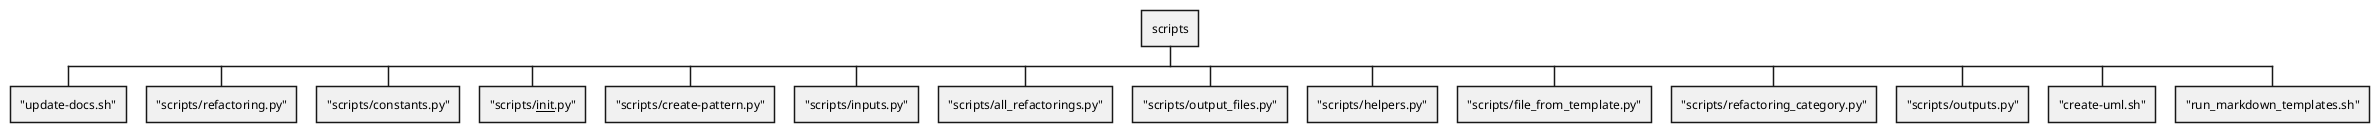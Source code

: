 @startwbs

* scripts
**  "update-docs.sh"
**  "scripts/refactoring.py"
**  "scripts/constants.py"
**  "scripts/__init__.py"
**  "scripts/create-pattern.py"
**  "scripts/inputs.py"
**  "scripts/all_refactorings.py"
**  "scripts/output_files.py"
**  "scripts/helpers.py"
**  "scripts/file_from_template.py"
**  "scripts/refactoring_category.py"
**  "scripts/outputs.py"
**  "create-uml.sh"
**  "run_markdown_templates.sh"

@endwbs
